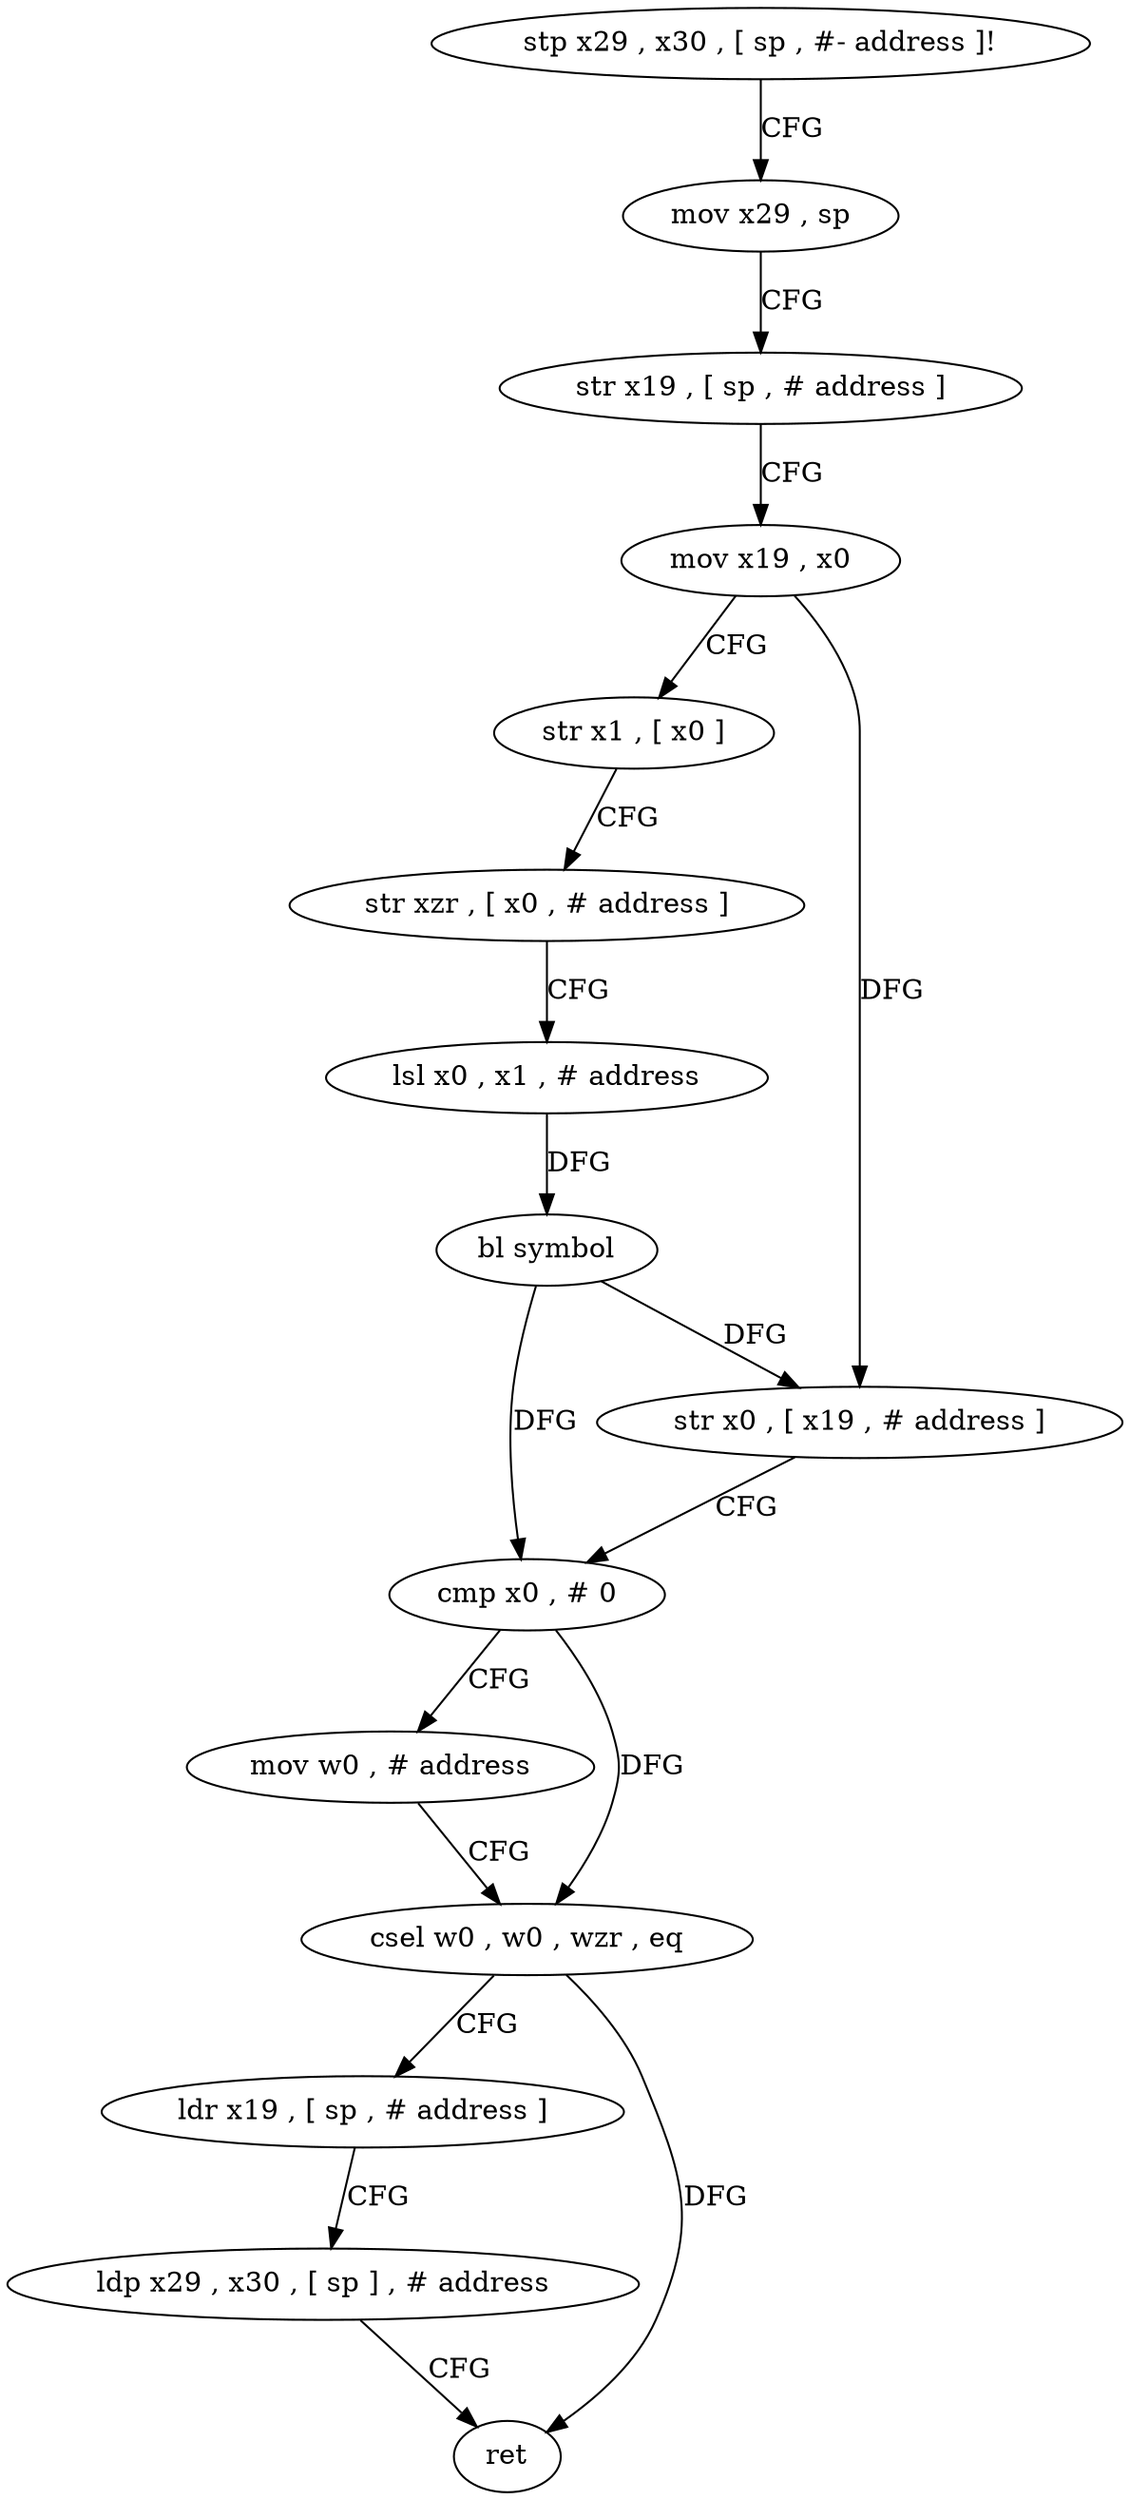 digraph "func" {
"4323432" [label = "stp x29 , x30 , [ sp , #- address ]!" ]
"4323436" [label = "mov x29 , sp" ]
"4323440" [label = "str x19 , [ sp , # address ]" ]
"4323444" [label = "mov x19 , x0" ]
"4323448" [label = "str x1 , [ x0 ]" ]
"4323452" [label = "str xzr , [ x0 , # address ]" ]
"4323456" [label = "lsl x0 , x1 , # address" ]
"4323460" [label = "bl symbol" ]
"4323464" [label = "str x0 , [ x19 , # address ]" ]
"4323468" [label = "cmp x0 , # 0" ]
"4323472" [label = "mov w0 , # address" ]
"4323476" [label = "csel w0 , w0 , wzr , eq" ]
"4323480" [label = "ldr x19 , [ sp , # address ]" ]
"4323484" [label = "ldp x29 , x30 , [ sp ] , # address" ]
"4323488" [label = "ret" ]
"4323432" -> "4323436" [ label = "CFG" ]
"4323436" -> "4323440" [ label = "CFG" ]
"4323440" -> "4323444" [ label = "CFG" ]
"4323444" -> "4323448" [ label = "CFG" ]
"4323444" -> "4323464" [ label = "DFG" ]
"4323448" -> "4323452" [ label = "CFG" ]
"4323452" -> "4323456" [ label = "CFG" ]
"4323456" -> "4323460" [ label = "DFG" ]
"4323460" -> "4323464" [ label = "DFG" ]
"4323460" -> "4323468" [ label = "DFG" ]
"4323464" -> "4323468" [ label = "CFG" ]
"4323468" -> "4323472" [ label = "CFG" ]
"4323468" -> "4323476" [ label = "DFG" ]
"4323472" -> "4323476" [ label = "CFG" ]
"4323476" -> "4323480" [ label = "CFG" ]
"4323476" -> "4323488" [ label = "DFG" ]
"4323480" -> "4323484" [ label = "CFG" ]
"4323484" -> "4323488" [ label = "CFG" ]
}
